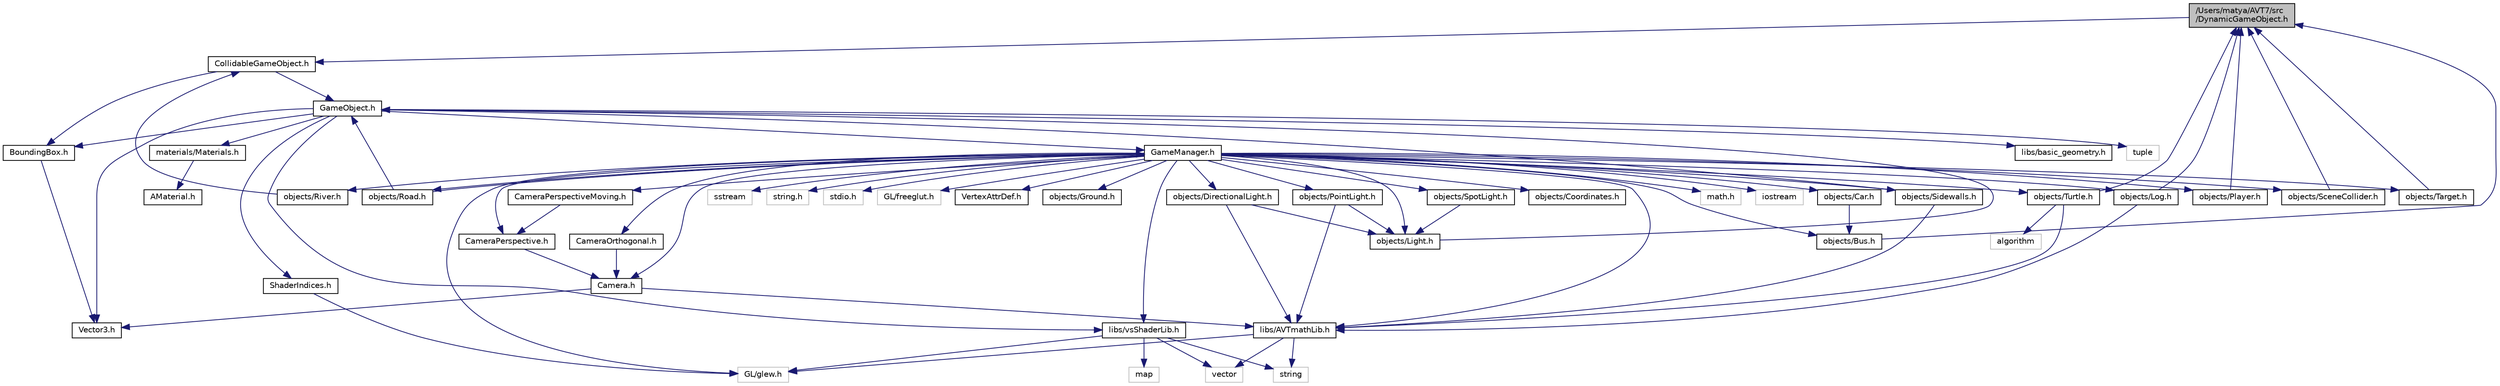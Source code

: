 digraph "/Users/matya/AVT7/src/DynamicGameObject.h"
{
  edge [fontname="Helvetica",fontsize="10",labelfontname="Helvetica",labelfontsize="10"];
  node [fontname="Helvetica",fontsize="10",shape=record];
  Node0 [label="/Users/matya/AVT7/src\l/DynamicGameObject.h",height=0.2,width=0.4,color="black", fillcolor="grey75", style="filled", fontcolor="black"];
  Node0 -> Node1 [color="midnightblue",fontsize="10",style="solid"];
  Node1 [label="CollidableGameObject.h",height=0.2,width=0.4,color="black", fillcolor="white", style="filled",URL="$_collidable_game_object_8h.html"];
  Node1 -> Node2 [color="midnightblue",fontsize="10",style="solid"];
  Node2 [label="GameObject.h",height=0.2,width=0.4,color="black", fillcolor="white", style="filled",URL="$_game_object_8h.html"];
  Node2 -> Node3 [color="midnightblue",fontsize="10",style="solid"];
  Node3 [label="libs/basic_geometry.h",height=0.2,width=0.4,color="black", fillcolor="white", style="filled",URL="$basic__geometry_8h.html"];
  Node2 -> Node4 [color="midnightblue",fontsize="10",style="solid"];
  Node4 [label="tuple",height=0.2,width=0.4,color="grey75", fillcolor="white", style="filled"];
  Node2 -> Node5 [color="midnightblue",fontsize="10",style="solid"];
  Node5 [label="Vector3.h",height=0.2,width=0.4,color="black", fillcolor="white", style="filled",URL="$_vector3_8h.html"];
  Node2 -> Node6 [color="midnightblue",fontsize="10",style="solid"];
  Node6 [label="ShaderIndices.h",height=0.2,width=0.4,color="black", fillcolor="white", style="filled",URL="$_shader_indices_8h.html"];
  Node6 -> Node7 [color="midnightblue",fontsize="10",style="solid"];
  Node7 [label="GL/glew.h",height=0.2,width=0.4,color="grey75", fillcolor="white", style="filled"];
  Node2 -> Node8 [color="midnightblue",fontsize="10",style="solid"];
  Node8 [label="BoundingBox.h",height=0.2,width=0.4,color="black", fillcolor="white", style="filled",URL="$_bounding_box_8h.html"];
  Node8 -> Node5 [color="midnightblue",fontsize="10",style="solid"];
  Node2 -> Node9 [color="midnightblue",fontsize="10",style="solid"];
  Node9 [label="materials/Materials.h",height=0.2,width=0.4,color="black", fillcolor="white", style="filled",URL="$_materials_8h.html"];
  Node9 -> Node10 [color="midnightblue",fontsize="10",style="solid"];
  Node10 [label="AMaterial.h",height=0.2,width=0.4,color="black", fillcolor="white", style="filled",URL="$_a_material_8h.html"];
  Node2 -> Node11 [color="midnightblue",fontsize="10",style="solid"];
  Node11 [label="GameManager.h",height=0.2,width=0.4,color="black", fillcolor="white", style="filled",URL="$_game_manager_8h.html"];
  Node11 -> Node12 [color="midnightblue",fontsize="10",style="solid"];
  Node12 [label="math.h",height=0.2,width=0.4,color="grey75", fillcolor="white", style="filled"];
  Node11 -> Node13 [color="midnightblue",fontsize="10",style="solid"];
  Node13 [label="iostream",height=0.2,width=0.4,color="grey75", fillcolor="white", style="filled"];
  Node11 -> Node14 [color="midnightblue",fontsize="10",style="solid"];
  Node14 [label="sstream",height=0.2,width=0.4,color="grey75", fillcolor="white", style="filled"];
  Node11 -> Node15 [color="midnightblue",fontsize="10",style="solid"];
  Node15 [label="string.h",height=0.2,width=0.4,color="grey75", fillcolor="white", style="filled"];
  Node11 -> Node16 [color="midnightblue",fontsize="10",style="solid"];
  Node16 [label="stdio.h",height=0.2,width=0.4,color="grey75", fillcolor="white", style="filled"];
  Node11 -> Node7 [color="midnightblue",fontsize="10",style="solid"];
  Node11 -> Node17 [color="midnightblue",fontsize="10",style="solid"];
  Node17 [label="GL/freeglut.h",height=0.2,width=0.4,color="grey75", fillcolor="white", style="filled"];
  Node11 -> Node18 [color="midnightblue",fontsize="10",style="solid"];
  Node18 [label="libs/AVTmathLib.h",height=0.2,width=0.4,color="black", fillcolor="white", style="filled",URL="$_a_v_tmath_lib_8h.html"];
  Node18 -> Node19 [color="midnightblue",fontsize="10",style="solid"];
  Node19 [label="vector",height=0.2,width=0.4,color="grey75", fillcolor="white", style="filled"];
  Node18 -> Node20 [color="midnightblue",fontsize="10",style="solid"];
  Node20 [label="string",height=0.2,width=0.4,color="grey75", fillcolor="white", style="filled"];
  Node18 -> Node7 [color="midnightblue",fontsize="10",style="solid"];
  Node11 -> Node21 [color="midnightblue",fontsize="10",style="solid"];
  Node21 [label="VertexAttrDef.h",height=0.2,width=0.4,color="black", fillcolor="white", style="filled",URL="$_vertex_attr_def_8h.html"];
  Node11 -> Node22 [color="midnightblue",fontsize="10",style="solid"];
  Node22 [label="libs/vsShaderLib.h",height=0.2,width=0.4,color="black", fillcolor="white", style="filled",URL="$vs_shader_lib_8h.html"];
  Node22 -> Node20 [color="midnightblue",fontsize="10",style="solid"];
  Node22 -> Node19 [color="midnightblue",fontsize="10",style="solid"];
  Node22 -> Node23 [color="midnightblue",fontsize="10",style="solid"];
  Node23 [label="map",height=0.2,width=0.4,color="grey75", fillcolor="white", style="filled"];
  Node22 -> Node7 [color="midnightblue",fontsize="10",style="solid"];
  Node11 -> Node24 [color="midnightblue",fontsize="10",style="solid"];
  Node24 [label="Camera.h",height=0.2,width=0.4,color="black", fillcolor="white", style="filled",URL="$_camera_8h.html"];
  Node24 -> Node5 [color="midnightblue",fontsize="10",style="solid"];
  Node24 -> Node18 [color="midnightblue",fontsize="10",style="solid"];
  Node11 -> Node25 [color="midnightblue",fontsize="10",style="solid"];
  Node25 [label="CameraPerspective.h",height=0.2,width=0.4,color="black", fillcolor="white", style="filled",URL="$_camera_perspective_8h.html"];
  Node25 -> Node24 [color="midnightblue",fontsize="10",style="solid"];
  Node11 -> Node26 [color="midnightblue",fontsize="10",style="solid"];
  Node26 [label="CameraPerspectiveMoving.h",height=0.2,width=0.4,color="black", fillcolor="white", style="filled",URL="$_camera_perspective_moving_8h.html"];
  Node26 -> Node25 [color="midnightblue",fontsize="10",style="solid"];
  Node11 -> Node27 [color="midnightblue",fontsize="10",style="solid"];
  Node27 [label="CameraOrthogonal.h",height=0.2,width=0.4,color="black", fillcolor="white", style="filled",URL="$_camera_orthogonal_8h.html"];
  Node27 -> Node24 [color="midnightblue",fontsize="10",style="solid"];
  Node11 -> Node28 [color="midnightblue",fontsize="10",style="solid"];
  Node28 [label="objects/River.h",height=0.2,width=0.4,color="black", fillcolor="white", style="filled",URL="$_river_8h.html"];
  Node28 -> Node1 [color="midnightblue",fontsize="10",style="solid"];
  Node11 -> Node29 [color="midnightblue",fontsize="10",style="solid"];
  Node29 [label="objects/Ground.h",height=0.2,width=0.4,color="black", fillcolor="white", style="filled",URL="$_ground_8h.html"];
  Node11 -> Node30 [color="midnightblue",fontsize="10",style="solid"];
  Node30 [label="objects/Player.h",height=0.2,width=0.4,color="black", fillcolor="white", style="filled",URL="$_player_8h.html"];
  Node30 -> Node0 [color="midnightblue",fontsize="10",style="solid"];
  Node11 -> Node31 [color="midnightblue",fontsize="10",style="solid"];
  Node31 [label="objects/Road.h",height=0.2,width=0.4,color="black", fillcolor="white", style="filled",URL="$_road_8h.html"];
  Node31 -> Node2 [color="midnightblue",fontsize="10",style="solid"];
  Node31 -> Node11 [color="midnightblue",fontsize="10",style="solid"];
  Node11 -> Node32 [color="midnightblue",fontsize="10",style="solid"];
  Node32 [label="objects/Light.h",height=0.2,width=0.4,color="black", fillcolor="white", style="filled",URL="$_light_8h.html"];
  Node32 -> Node2 [color="midnightblue",fontsize="10",style="solid"];
  Node11 -> Node33 [color="midnightblue",fontsize="10",style="solid"];
  Node33 [label="objects/Bus.h",height=0.2,width=0.4,color="black", fillcolor="white", style="filled",URL="$_bus_8h.html"];
  Node33 -> Node0 [color="midnightblue",fontsize="10",style="solid"];
  Node11 -> Node34 [color="midnightblue",fontsize="10",style="solid"];
  Node34 [label="objects/Coordinates.h",height=0.2,width=0.4,color="black", fillcolor="white", style="filled",URL="$_coordinates_8h.html"];
  Node11 -> Node35 [color="midnightblue",fontsize="10",style="solid"];
  Node35 [label="objects/Log.h",height=0.2,width=0.4,color="black", fillcolor="white", style="filled",URL="$_log_8h.html"];
  Node35 -> Node0 [color="midnightblue",fontsize="10",style="solid"];
  Node35 -> Node18 [color="midnightblue",fontsize="10",style="solid"];
  Node11 -> Node36 [color="midnightblue",fontsize="10",style="solid"];
  Node36 [label="objects/Sidewalls.h",height=0.2,width=0.4,color="black", fillcolor="white", style="filled",URL="$_sidewalls_8h.html"];
  Node36 -> Node2 [color="midnightblue",fontsize="10",style="solid"];
  Node36 -> Node18 [color="midnightblue",fontsize="10",style="solid"];
  Node11 -> Node37 [color="midnightblue",fontsize="10",style="solid"];
  Node37 [label="objects/SceneCollider.h",height=0.2,width=0.4,color="black", fillcolor="white", style="filled",URL="$_scene_collider_8h.html"];
  Node37 -> Node0 [color="midnightblue",fontsize="10",style="solid"];
  Node11 -> Node38 [color="midnightblue",fontsize="10",style="solid"];
  Node38 [label="objects/Target.h",height=0.2,width=0.4,color="black", fillcolor="white", style="filled",URL="$_target_8h.html"];
  Node38 -> Node0 [color="midnightblue",fontsize="10",style="solid"];
  Node11 -> Node39 [color="midnightblue",fontsize="10",style="solid"];
  Node39 [label="objects/SpotLight.h",height=0.2,width=0.4,color="black", fillcolor="white", style="filled",URL="$_spot_light_8h.html"];
  Node39 -> Node32 [color="midnightblue",fontsize="10",style="solid"];
  Node11 -> Node40 [color="midnightblue",fontsize="10",style="solid"];
  Node40 [label="objects/DirectionalLight.h",height=0.2,width=0.4,color="black", fillcolor="white", style="filled",URL="$_directional_light_8h.html"];
  Node40 -> Node32 [color="midnightblue",fontsize="10",style="solid"];
  Node40 -> Node18 [color="midnightblue",fontsize="10",style="solid"];
  Node11 -> Node41 [color="midnightblue",fontsize="10",style="solid"];
  Node41 [label="objects/PointLight.h",height=0.2,width=0.4,color="black", fillcolor="white", style="filled",URL="$_point_light_8h.html"];
  Node41 -> Node32 [color="midnightblue",fontsize="10",style="solid"];
  Node41 -> Node18 [color="midnightblue",fontsize="10",style="solid"];
  Node11 -> Node42 [color="midnightblue",fontsize="10",style="solid"];
  Node42 [label="objects/Car.h",height=0.2,width=0.4,color="black", fillcolor="white", style="filled",URL="$_car_8h.html"];
  Node42 -> Node33 [color="midnightblue",fontsize="10",style="solid"];
  Node11 -> Node43 [color="midnightblue",fontsize="10",style="solid"];
  Node43 [label="objects/Turtle.h",height=0.2,width=0.4,color="black", fillcolor="white", style="filled",URL="$_turtle_8h.html"];
  Node43 -> Node0 [color="midnightblue",fontsize="10",style="solid"];
  Node43 -> Node18 [color="midnightblue",fontsize="10",style="solid"];
  Node43 -> Node44 [color="midnightblue",fontsize="10",style="solid"];
  Node44 [label="algorithm",height=0.2,width=0.4,color="grey75", fillcolor="white", style="filled"];
  Node2 -> Node22 [color="midnightblue",fontsize="10",style="solid"];
  Node1 -> Node8 [color="midnightblue",fontsize="10",style="solid"];
}
